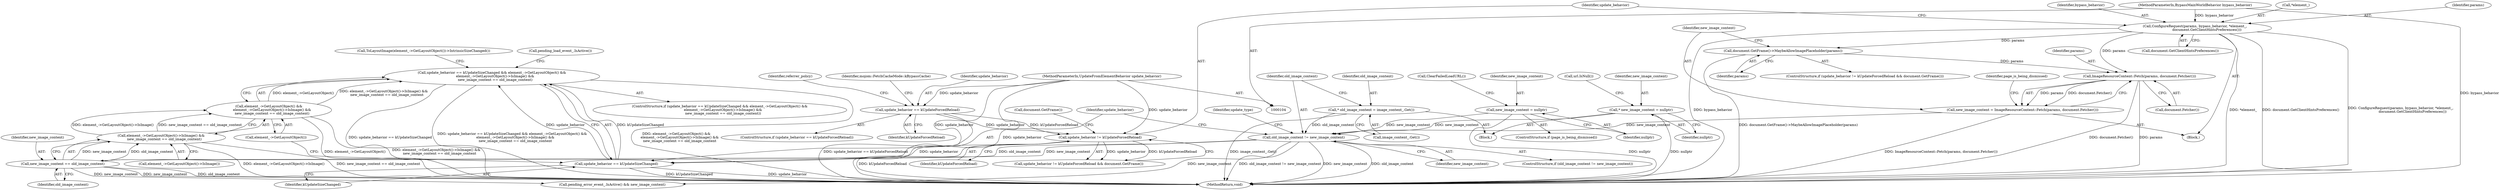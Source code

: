 digraph "0_Chrome_59ad2dcbe6dd5c5d846944258e6cd26a700ade83@API" {
"1000257" [label="(Call,update_behavior == kUpdateSizeChanged && element_->GetLayoutObject() &&\n      element_->GetLayoutObject()->IsImage() &&\n      new_image_content == old_image_content)"];
"1000258" [label="(Call,update_behavior == kUpdateSizeChanged)"];
"1000221" [label="(Call,update_behavior != kUpdateForcedReload)"];
"1000148" [label="(Call,update_behavior == kUpdateForcedReload)"];
"1000106" [label="(MethodParameterIn,UpdateFromElementBehavior update_behavior)"];
"1000261" [label="(Call,element_->GetLayoutObject() &&\n      element_->GetLayoutObject()->IsImage() &&\n      new_image_content == old_image_content)"];
"1000263" [label="(Call,element_->GetLayoutObject()->IsImage() &&\n      new_image_content == old_image_content)"];
"1000265" [label="(Call,new_image_content == old_image_content)"];
"1000251" [label="(Call,old_image_content != new_image_content)"];
"1000247" [label="(Call,* old_image_content = image_content_.Get())"];
"1000234" [label="(Call,new_image_content = nullptr)"];
"1000227" [label="(Call,new_image_content = ImageResourceContent::Fetch(params, document.Fetcher()))"];
"1000229" [label="(Call,ImageResourceContent::Fetch(params, document.Fetcher()))"];
"1000225" [label="(Call,document.GetFrame()->MaybeAllowImagePlaceholder(params))"];
"1000213" [label="(Call,ConfigureRequest(params, bypass_behavior, *element_,\n                      document.GetClientHintsPreferences()))"];
"1000105" [label="(MethodParameterIn,BypassMainWorldBehavior bypass_behavior)"];
"1000128" [label="(Call,* new_image_content = nullptr)"];
"1000249" [label="(Call,image_content_.Get())"];
"1000226" [label="(Identifier,params)"];
"1000130" [label="(Identifier,nullptr)"];
"1000265" [label="(Call,new_image_content == old_image_content)"];
"1000247" [label="(Call,* old_image_content = image_content_.Get())"];
"1000220" [label="(Call,update_behavior != kUpdateForcedReload && document.GetFrame())"];
"1000219" [label="(ControlStructure,if (update_behavior != kUpdateForcedReload && document.GetFrame()))"];
"1000106" [label="(MethodParameterIn,UpdateFromElementBehavior update_behavior)"];
"1000267" [label="(Identifier,old_image_content)"];
"1000235" [label="(Identifier,new_image_content)"];
"1000221" [label="(Call,update_behavior != kUpdateForcedReload)"];
"1000223" [label="(Identifier,kUpdateForcedReload)"];
"1000232" [label="(ControlStructure,if (page_is_being_dismissed))"];
"1000237" [label="(Call,ClearFailedLoadURL())"];
"1000264" [label="(Call,element_->GetLayoutObject()->IsImage())"];
"1000251" [label="(Call,old_image_content != new_image_content)"];
"1000110" [label="(Block,)"];
"1000266" [label="(Identifier,new_image_content)"];
"1000225" [label="(Call,document.GetFrame()->MaybeAllowImagePlaceholder(params))"];
"1000256" [label="(ControlStructure,if (update_behavior == kUpdateSizeChanged && element_->GetLayoutObject() &&\n      element_->GetLayoutObject()->IsImage() &&\n      new_image_content == old_image_content))"];
"1000253" [label="(Identifier,new_image_content)"];
"1000236" [label="(Identifier,nullptr)"];
"1000258" [label="(Call,update_behavior == kUpdateSizeChanged)"];
"1000213" [label="(Call,ConfigureRequest(params, bypass_behavior, *element_,\n                      document.GetClientHintsPreferences()))"];
"1000255" [label="(Identifier,update_type)"];
"1000276" [label="(Call,pending_error_event_.IsActive() && new_image_content)"];
"1000230" [label="(Identifier,params)"];
"1000300" [label="(MethodReturn,void)"];
"1000129" [label="(Identifier,new_image_content)"];
"1000260" [label="(Identifier,kUpdateSizeChanged)"];
"1000147" [label="(ControlStructure,if (update_behavior == kUpdateForcedReload))"];
"1000137" [label="(Block,)"];
"1000262" [label="(Call,element_->GetLayoutObject())"];
"1000257" [label="(Call,update_behavior == kUpdateSizeChanged && element_->GetLayoutObject() &&\n      element_->GetLayoutObject()->IsImage() &&\n      new_image_content == old_image_content)"];
"1000150" [label="(Identifier,kUpdateForcedReload)"];
"1000263" [label="(Call,element_->GetLayoutObject()->IsImage() &&\n      new_image_content == old_image_content)"];
"1000227" [label="(Call,new_image_content = ImageResourceContent::Fetch(params, document.Fetcher()))"];
"1000269" [label="(Call,ToLayoutImage(element_->GetLayoutObject())->IntrinsicSizeChanged())"];
"1000216" [label="(Call,*element_)"];
"1000128" [label="(Call,* new_image_content = nullptr)"];
"1000149" [label="(Identifier,update_behavior)"];
"1000224" [label="(Call,document.GetFrame())"];
"1000222" [label="(Identifier,update_behavior)"];
"1000259" [label="(Identifier,update_behavior)"];
"1000231" [label="(Call,document.Fetcher())"];
"1000158" [label="(Identifier,referrer_policy)"];
"1000228" [label="(Identifier,new_image_content)"];
"1000273" [label="(Call,pending_load_event_.IsActive())"];
"1000218" [label="(Call,document.GetClientHintsPreferences())"];
"1000214" [label="(Identifier,params)"];
"1000261" [label="(Call,element_->GetLayoutObject() &&\n      element_->GetLayoutObject()->IsImage() &&\n      new_image_content == old_image_content)"];
"1000134" [label="(Call,url.IsNull())"];
"1000252" [label="(Identifier,old_image_content)"];
"1000234" [label="(Call,new_image_content = nullptr)"];
"1000233" [label="(Identifier,page_is_being_dismissed)"];
"1000250" [label="(ControlStructure,if (old_image_content != new_image_content))"];
"1000148" [label="(Call,update_behavior == kUpdateForcedReload)"];
"1000248" [label="(Identifier,old_image_content)"];
"1000215" [label="(Identifier,bypass_behavior)"];
"1000229" [label="(Call,ImageResourceContent::Fetch(params, document.Fetcher()))"];
"1000153" [label="(Identifier,mojom::FetchCacheMode::kBypassCache)"];
"1000105" [label="(MethodParameterIn,BypassMainWorldBehavior bypass_behavior)"];
"1000257" -> "1000256"  [label="AST: "];
"1000257" -> "1000258"  [label="CFG: "];
"1000257" -> "1000261"  [label="CFG: "];
"1000258" -> "1000257"  [label="AST: "];
"1000261" -> "1000257"  [label="AST: "];
"1000269" -> "1000257"  [label="CFG: "];
"1000273" -> "1000257"  [label="CFG: "];
"1000257" -> "1000300"  [label="DDG: update_behavior == kUpdateSizeChanged"];
"1000257" -> "1000300"  [label="DDG: update_behavior == kUpdateSizeChanged && element_->GetLayoutObject() &&\n      element_->GetLayoutObject()->IsImage() &&\n      new_image_content == old_image_content"];
"1000257" -> "1000300"  [label="DDG: element_->GetLayoutObject() &&\n      element_->GetLayoutObject()->IsImage() &&\n      new_image_content == old_image_content"];
"1000258" -> "1000257"  [label="DDG: update_behavior"];
"1000258" -> "1000257"  [label="DDG: kUpdateSizeChanged"];
"1000261" -> "1000257"  [label="DDG: element_->GetLayoutObject()"];
"1000261" -> "1000257"  [label="DDG: element_->GetLayoutObject()->IsImage() &&\n      new_image_content == old_image_content"];
"1000258" -> "1000260"  [label="CFG: "];
"1000259" -> "1000258"  [label="AST: "];
"1000260" -> "1000258"  [label="AST: "];
"1000262" -> "1000258"  [label="CFG: "];
"1000258" -> "1000300"  [label="DDG: update_behavior"];
"1000258" -> "1000300"  [label="DDG: kUpdateSizeChanged"];
"1000221" -> "1000258"  [label="DDG: update_behavior"];
"1000106" -> "1000258"  [label="DDG: update_behavior"];
"1000221" -> "1000220"  [label="AST: "];
"1000221" -> "1000223"  [label="CFG: "];
"1000222" -> "1000221"  [label="AST: "];
"1000223" -> "1000221"  [label="AST: "];
"1000224" -> "1000221"  [label="CFG: "];
"1000220" -> "1000221"  [label="CFG: "];
"1000221" -> "1000300"  [label="DDG: kUpdateForcedReload"];
"1000221" -> "1000220"  [label="DDG: update_behavior"];
"1000221" -> "1000220"  [label="DDG: kUpdateForcedReload"];
"1000148" -> "1000221"  [label="DDG: update_behavior"];
"1000148" -> "1000221"  [label="DDG: kUpdateForcedReload"];
"1000106" -> "1000221"  [label="DDG: update_behavior"];
"1000148" -> "1000147"  [label="AST: "];
"1000148" -> "1000150"  [label="CFG: "];
"1000149" -> "1000148"  [label="AST: "];
"1000150" -> "1000148"  [label="AST: "];
"1000153" -> "1000148"  [label="CFG: "];
"1000158" -> "1000148"  [label="CFG: "];
"1000148" -> "1000300"  [label="DDG: update_behavior == kUpdateForcedReload"];
"1000106" -> "1000148"  [label="DDG: update_behavior"];
"1000106" -> "1000104"  [label="AST: "];
"1000106" -> "1000300"  [label="DDG: update_behavior"];
"1000261" -> "1000262"  [label="CFG: "];
"1000261" -> "1000263"  [label="CFG: "];
"1000262" -> "1000261"  [label="AST: "];
"1000263" -> "1000261"  [label="AST: "];
"1000261" -> "1000300"  [label="DDG: element_->GetLayoutObject()->IsImage() &&\n      new_image_content == old_image_content"];
"1000261" -> "1000300"  [label="DDG: element_->GetLayoutObject()"];
"1000263" -> "1000261"  [label="DDG: element_->GetLayoutObject()->IsImage()"];
"1000263" -> "1000261"  [label="DDG: new_image_content == old_image_content"];
"1000263" -> "1000264"  [label="CFG: "];
"1000263" -> "1000265"  [label="CFG: "];
"1000264" -> "1000263"  [label="AST: "];
"1000265" -> "1000263"  [label="AST: "];
"1000263" -> "1000300"  [label="DDG: new_image_content == old_image_content"];
"1000263" -> "1000300"  [label="DDG: element_->GetLayoutObject()->IsImage()"];
"1000265" -> "1000263"  [label="DDG: new_image_content"];
"1000265" -> "1000263"  [label="DDG: old_image_content"];
"1000265" -> "1000267"  [label="CFG: "];
"1000266" -> "1000265"  [label="AST: "];
"1000267" -> "1000265"  [label="AST: "];
"1000265" -> "1000300"  [label="DDG: old_image_content"];
"1000265" -> "1000300"  [label="DDG: new_image_content"];
"1000251" -> "1000265"  [label="DDG: new_image_content"];
"1000251" -> "1000265"  [label="DDG: old_image_content"];
"1000265" -> "1000276"  [label="DDG: new_image_content"];
"1000251" -> "1000250"  [label="AST: "];
"1000251" -> "1000253"  [label="CFG: "];
"1000252" -> "1000251"  [label="AST: "];
"1000253" -> "1000251"  [label="AST: "];
"1000255" -> "1000251"  [label="CFG: "];
"1000259" -> "1000251"  [label="CFG: "];
"1000251" -> "1000300"  [label="DDG: old_image_content != new_image_content"];
"1000251" -> "1000300"  [label="DDG: new_image_content"];
"1000251" -> "1000300"  [label="DDG: old_image_content"];
"1000247" -> "1000251"  [label="DDG: old_image_content"];
"1000234" -> "1000251"  [label="DDG: new_image_content"];
"1000227" -> "1000251"  [label="DDG: new_image_content"];
"1000128" -> "1000251"  [label="DDG: new_image_content"];
"1000251" -> "1000276"  [label="DDG: new_image_content"];
"1000247" -> "1000110"  [label="AST: "];
"1000247" -> "1000249"  [label="CFG: "];
"1000248" -> "1000247"  [label="AST: "];
"1000249" -> "1000247"  [label="AST: "];
"1000252" -> "1000247"  [label="CFG: "];
"1000247" -> "1000300"  [label="DDG: image_content_.Get()"];
"1000234" -> "1000232"  [label="AST: "];
"1000234" -> "1000236"  [label="CFG: "];
"1000235" -> "1000234"  [label="AST: "];
"1000236" -> "1000234"  [label="AST: "];
"1000237" -> "1000234"  [label="CFG: "];
"1000234" -> "1000300"  [label="DDG: nullptr"];
"1000227" -> "1000137"  [label="AST: "];
"1000227" -> "1000229"  [label="CFG: "];
"1000228" -> "1000227"  [label="AST: "];
"1000229" -> "1000227"  [label="AST: "];
"1000233" -> "1000227"  [label="CFG: "];
"1000227" -> "1000300"  [label="DDG: ImageResourceContent::Fetch(params, document.Fetcher())"];
"1000229" -> "1000227"  [label="DDG: params"];
"1000229" -> "1000227"  [label="DDG: document.Fetcher()"];
"1000229" -> "1000231"  [label="CFG: "];
"1000230" -> "1000229"  [label="AST: "];
"1000231" -> "1000229"  [label="AST: "];
"1000229" -> "1000300"  [label="DDG: document.Fetcher()"];
"1000229" -> "1000300"  [label="DDG: params"];
"1000225" -> "1000229"  [label="DDG: params"];
"1000213" -> "1000229"  [label="DDG: params"];
"1000225" -> "1000219"  [label="AST: "];
"1000225" -> "1000226"  [label="CFG: "];
"1000226" -> "1000225"  [label="AST: "];
"1000228" -> "1000225"  [label="CFG: "];
"1000225" -> "1000300"  [label="DDG: document.GetFrame()->MaybeAllowImagePlaceholder(params)"];
"1000213" -> "1000225"  [label="DDG: params"];
"1000213" -> "1000137"  [label="AST: "];
"1000213" -> "1000218"  [label="CFG: "];
"1000214" -> "1000213"  [label="AST: "];
"1000215" -> "1000213"  [label="AST: "];
"1000216" -> "1000213"  [label="AST: "];
"1000218" -> "1000213"  [label="AST: "];
"1000222" -> "1000213"  [label="CFG: "];
"1000213" -> "1000300"  [label="DDG: *element_"];
"1000213" -> "1000300"  [label="DDG: document.GetClientHintsPreferences()"];
"1000213" -> "1000300"  [label="DDG: ConfigureRequest(params, bypass_behavior, *element_,\n                      document.GetClientHintsPreferences())"];
"1000213" -> "1000300"  [label="DDG: bypass_behavior"];
"1000105" -> "1000213"  [label="DDG: bypass_behavior"];
"1000105" -> "1000104"  [label="AST: "];
"1000105" -> "1000300"  [label="DDG: bypass_behavior"];
"1000128" -> "1000110"  [label="AST: "];
"1000128" -> "1000130"  [label="CFG: "];
"1000129" -> "1000128"  [label="AST: "];
"1000130" -> "1000128"  [label="AST: "];
"1000134" -> "1000128"  [label="CFG: "];
"1000128" -> "1000300"  [label="DDG: nullptr"];
}
